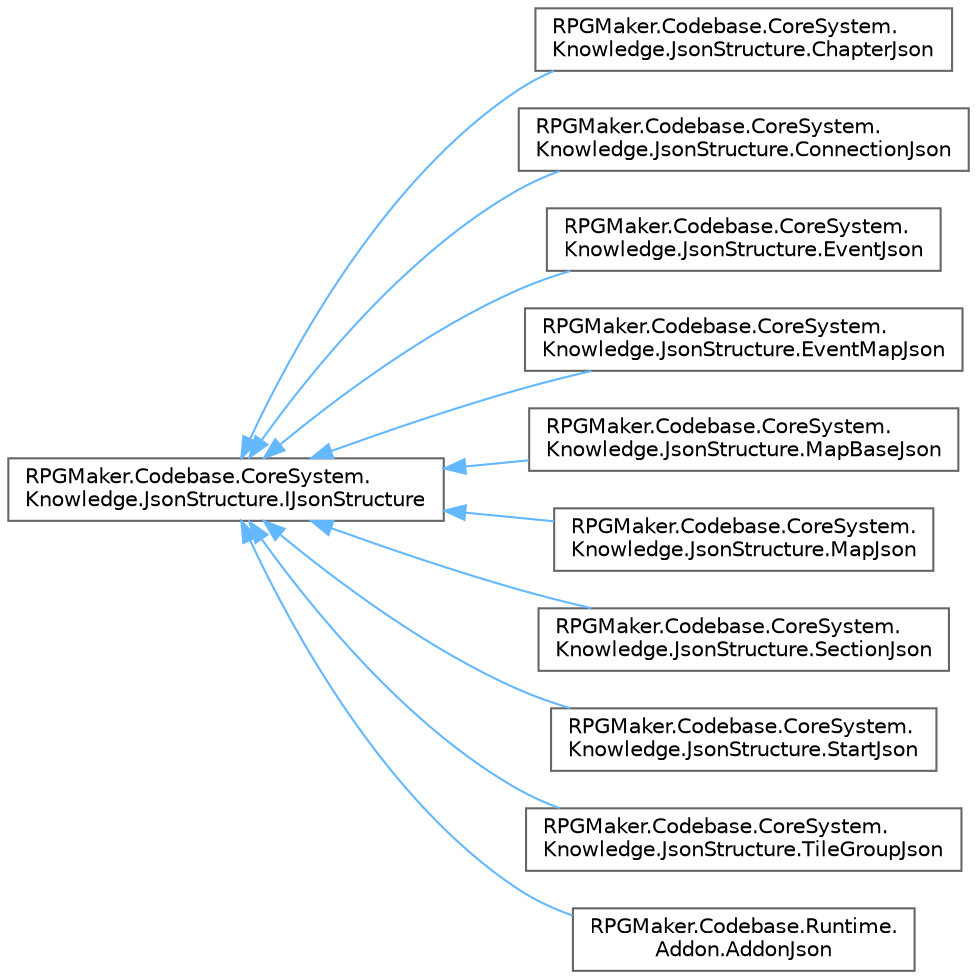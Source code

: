 digraph "クラス階層図"
{
 // LATEX_PDF_SIZE
  bgcolor="transparent";
  edge [fontname=Helvetica,fontsize=10,labelfontname=Helvetica,labelfontsize=10];
  node [fontname=Helvetica,fontsize=10,shape=box,height=0.2,width=0.4];
  rankdir="LR";
  Node0 [id="Node000000",label="RPGMaker.Codebase.CoreSystem.\lKnowledge.JsonStructure.IJsonStructure",height=0.2,width=0.4,color="grey40", fillcolor="white", style="filled",URL="$d2/d65/interface_r_p_g_maker_1_1_codebase_1_1_core_system_1_1_knowledge_1_1_json_structure_1_1_i_json_structure.html",tooltip=" "];
  Node0 -> Node1 [id="edge255_Node000000_Node000001",dir="back",color="steelblue1",style="solid",tooltip=" "];
  Node1 [id="Node000001",label="RPGMaker.Codebase.CoreSystem.\lKnowledge.JsonStructure.ChapterJson",height=0.2,width=0.4,color="grey40", fillcolor="white", style="filled",URL="$db/de2/class_r_p_g_maker_1_1_codebase_1_1_core_system_1_1_knowledge_1_1_json_structure_1_1_chapter_json.html",tooltip=" "];
  Node0 -> Node2 [id="edge256_Node000000_Node000002",dir="back",color="steelblue1",style="solid",tooltip=" "];
  Node2 [id="Node000002",label="RPGMaker.Codebase.CoreSystem.\lKnowledge.JsonStructure.ConnectionJson",height=0.2,width=0.4,color="grey40", fillcolor="white", style="filled",URL="$d2/d80/class_r_p_g_maker_1_1_codebase_1_1_core_system_1_1_knowledge_1_1_json_structure_1_1_connection_json.html",tooltip=" "];
  Node0 -> Node3 [id="edge257_Node000000_Node000003",dir="back",color="steelblue1",style="solid",tooltip=" "];
  Node3 [id="Node000003",label="RPGMaker.Codebase.CoreSystem.\lKnowledge.JsonStructure.EventJson",height=0.2,width=0.4,color="grey40", fillcolor="white", style="filled",URL="$de/da9/class_r_p_g_maker_1_1_codebase_1_1_core_system_1_1_knowledge_1_1_json_structure_1_1_event_json.html",tooltip=" "];
  Node0 -> Node4 [id="edge258_Node000000_Node000004",dir="back",color="steelblue1",style="solid",tooltip=" "];
  Node4 [id="Node000004",label="RPGMaker.Codebase.CoreSystem.\lKnowledge.JsonStructure.EventMapJson",height=0.2,width=0.4,color="grey40", fillcolor="white", style="filled",URL="$d3/d41/class_r_p_g_maker_1_1_codebase_1_1_core_system_1_1_knowledge_1_1_json_structure_1_1_event_map_json.html",tooltip=" "];
  Node0 -> Node5 [id="edge259_Node000000_Node000005",dir="back",color="steelblue1",style="solid",tooltip=" "];
  Node5 [id="Node000005",label="RPGMaker.Codebase.CoreSystem.\lKnowledge.JsonStructure.MapBaseJson",height=0.2,width=0.4,color="grey40", fillcolor="white", style="filled",URL="$d5/d4d/class_r_p_g_maker_1_1_codebase_1_1_core_system_1_1_knowledge_1_1_json_structure_1_1_map_base_json.html",tooltip=" "];
  Node0 -> Node6 [id="edge260_Node000000_Node000006",dir="back",color="steelblue1",style="solid",tooltip=" "];
  Node6 [id="Node000006",label="RPGMaker.Codebase.CoreSystem.\lKnowledge.JsonStructure.MapJson",height=0.2,width=0.4,color="grey40", fillcolor="white", style="filled",URL="$db/df9/class_r_p_g_maker_1_1_codebase_1_1_core_system_1_1_knowledge_1_1_json_structure_1_1_map_json.html",tooltip=" "];
  Node0 -> Node7 [id="edge261_Node000000_Node000007",dir="back",color="steelblue1",style="solid",tooltip=" "];
  Node7 [id="Node000007",label="RPGMaker.Codebase.CoreSystem.\lKnowledge.JsonStructure.SectionJson",height=0.2,width=0.4,color="grey40", fillcolor="white", style="filled",URL="$d4/d72/class_r_p_g_maker_1_1_codebase_1_1_core_system_1_1_knowledge_1_1_json_structure_1_1_section_json.html",tooltip=" "];
  Node0 -> Node8 [id="edge262_Node000000_Node000008",dir="back",color="steelblue1",style="solid",tooltip=" "];
  Node8 [id="Node000008",label="RPGMaker.Codebase.CoreSystem.\lKnowledge.JsonStructure.StartJson",height=0.2,width=0.4,color="grey40", fillcolor="white", style="filled",URL="$d7/da2/class_r_p_g_maker_1_1_codebase_1_1_core_system_1_1_knowledge_1_1_json_structure_1_1_start_json.html",tooltip=" "];
  Node0 -> Node9 [id="edge263_Node000000_Node000009",dir="back",color="steelblue1",style="solid",tooltip=" "];
  Node9 [id="Node000009",label="RPGMaker.Codebase.CoreSystem.\lKnowledge.JsonStructure.TileGroupJson",height=0.2,width=0.4,color="grey40", fillcolor="white", style="filled",URL="$da/db6/class_r_p_g_maker_1_1_codebase_1_1_core_system_1_1_knowledge_1_1_json_structure_1_1_tile_group_json.html",tooltip=" "];
  Node0 -> Node10 [id="edge264_Node000000_Node000010",dir="back",color="steelblue1",style="solid",tooltip=" "];
  Node10 [id="Node000010",label="RPGMaker.Codebase.Runtime.\lAddon.AddonJson",height=0.2,width=0.4,color="grey40", fillcolor="white", style="filled",URL="$d0/da3/class_r_p_g_maker_1_1_codebase_1_1_runtime_1_1_addon_1_1_addon_json.html",tooltip="アドオンJSON"];
}

